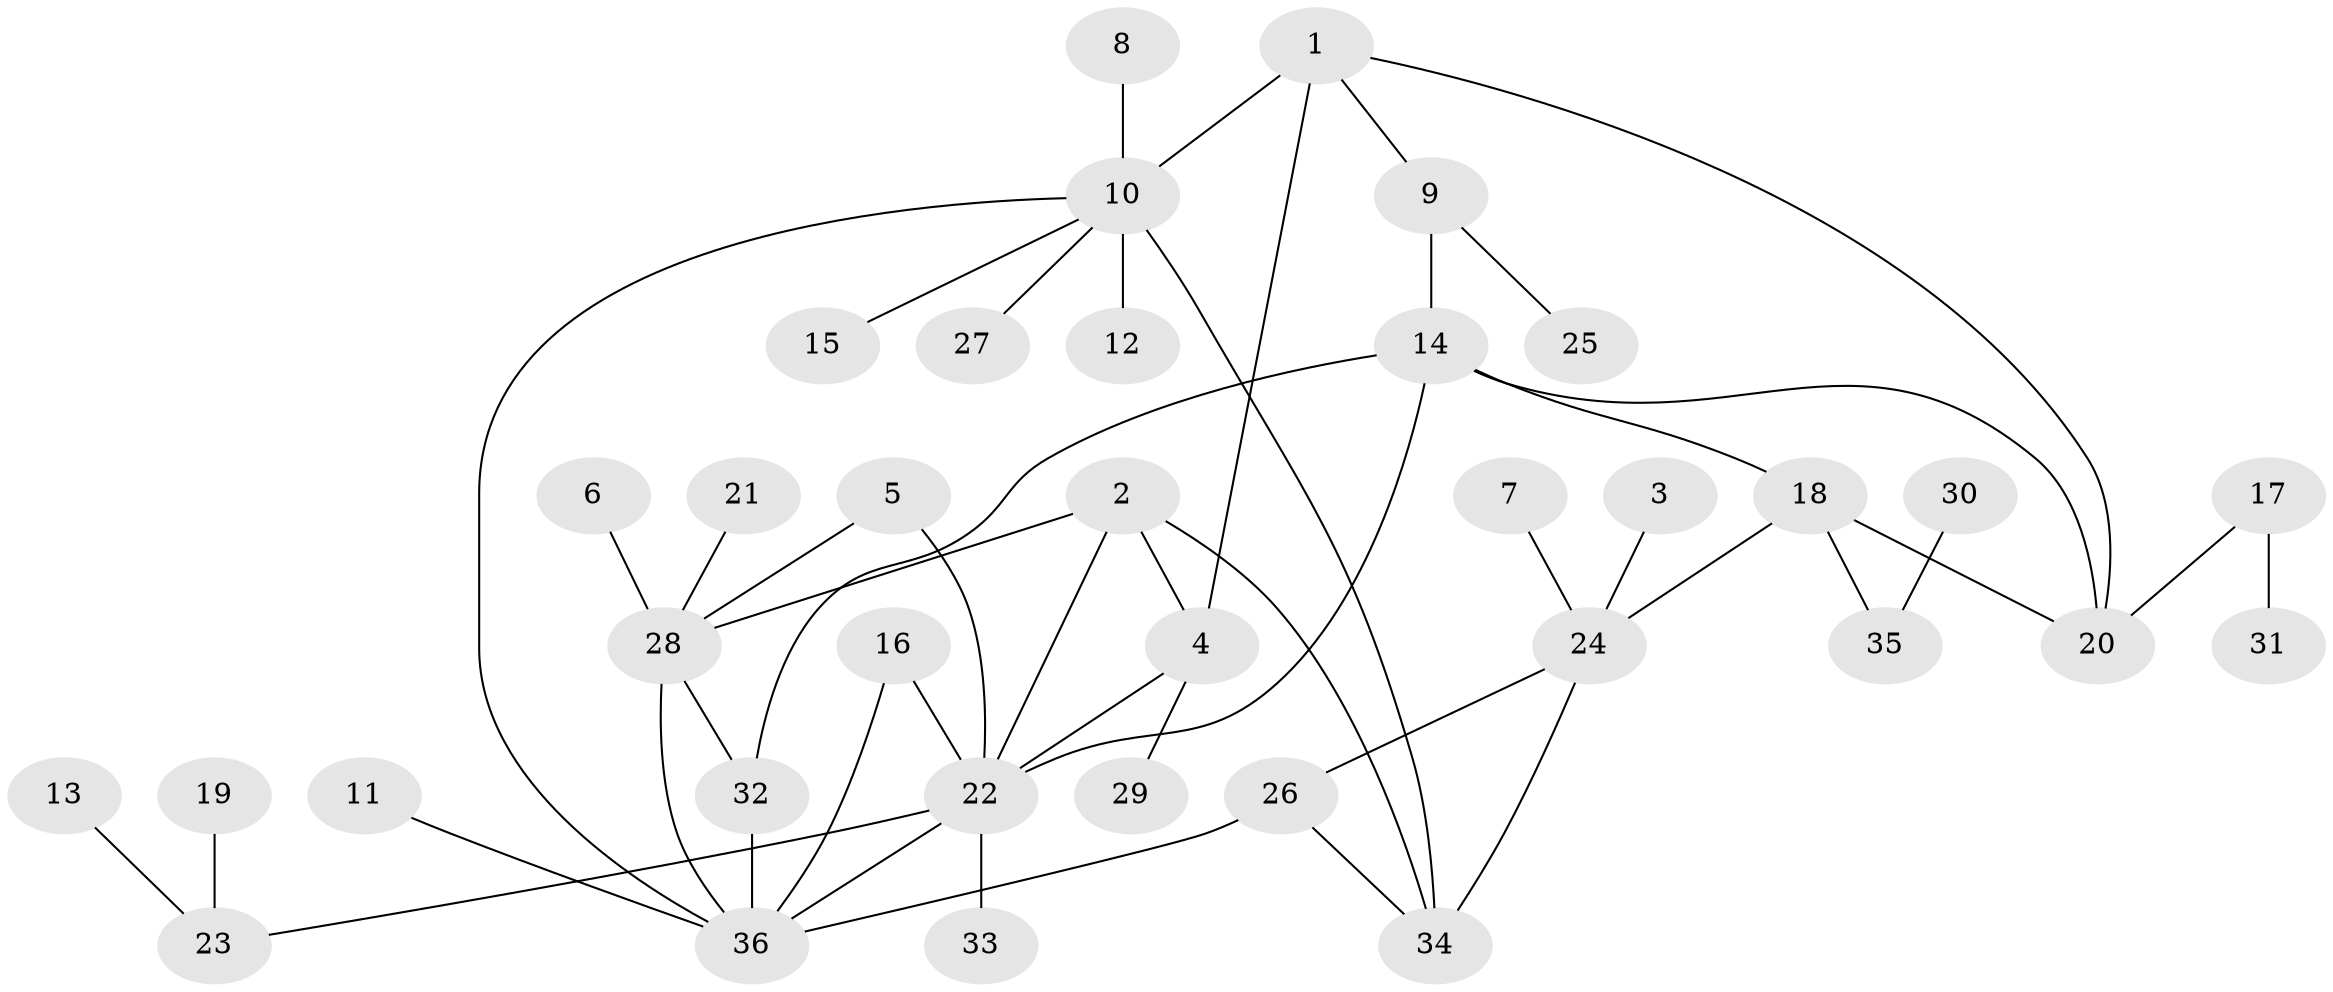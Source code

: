 // original degree distribution, {5: 0.05555555555555555, 6: 0.027777777777777776, 7: 0.027777777777777776, 9: 0.027777777777777776, 8: 0.013888888888888888, 4: 0.041666666666666664, 10: 0.013888888888888888, 3: 0.05555555555555555, 1: 0.5555555555555556, 2: 0.18055555555555555}
// Generated by graph-tools (version 1.1) at 2025/02/03/09/25 03:02:46]
// undirected, 36 vertices, 49 edges
graph export_dot {
graph [start="1"]
  node [color=gray90,style=filled];
  1;
  2;
  3;
  4;
  5;
  6;
  7;
  8;
  9;
  10;
  11;
  12;
  13;
  14;
  15;
  16;
  17;
  18;
  19;
  20;
  21;
  22;
  23;
  24;
  25;
  26;
  27;
  28;
  29;
  30;
  31;
  32;
  33;
  34;
  35;
  36;
  1 -- 4 [weight=1.0];
  1 -- 9 [weight=1.0];
  1 -- 10 [weight=2.0];
  1 -- 20 [weight=1.0];
  2 -- 4 [weight=1.0];
  2 -- 22 [weight=1.0];
  2 -- 28 [weight=1.0];
  2 -- 34 [weight=1.0];
  3 -- 24 [weight=1.0];
  4 -- 22 [weight=1.0];
  4 -- 29 [weight=1.0];
  5 -- 22 [weight=1.0];
  5 -- 28 [weight=1.0];
  6 -- 28 [weight=1.0];
  7 -- 24 [weight=1.0];
  8 -- 10 [weight=1.0];
  9 -- 14 [weight=1.0];
  9 -- 25 [weight=1.0];
  10 -- 12 [weight=1.0];
  10 -- 15 [weight=1.0];
  10 -- 27 [weight=1.0];
  10 -- 34 [weight=1.0];
  10 -- 36 [weight=1.0];
  11 -- 36 [weight=1.0];
  13 -- 23 [weight=1.0];
  14 -- 18 [weight=1.0];
  14 -- 20 [weight=1.0];
  14 -- 22 [weight=1.0];
  14 -- 32 [weight=1.0];
  16 -- 22 [weight=1.0];
  16 -- 36 [weight=1.0];
  17 -- 20 [weight=1.0];
  17 -- 31 [weight=1.0];
  18 -- 20 [weight=1.0];
  18 -- 24 [weight=1.0];
  18 -- 35 [weight=1.0];
  19 -- 23 [weight=1.0];
  21 -- 28 [weight=1.0];
  22 -- 23 [weight=1.0];
  22 -- 33 [weight=1.0];
  22 -- 36 [weight=1.0];
  24 -- 26 [weight=1.0];
  24 -- 34 [weight=1.0];
  26 -- 34 [weight=1.0];
  26 -- 36 [weight=1.0];
  28 -- 32 [weight=1.0];
  28 -- 36 [weight=1.0];
  30 -- 35 [weight=1.0];
  32 -- 36 [weight=1.0];
}
